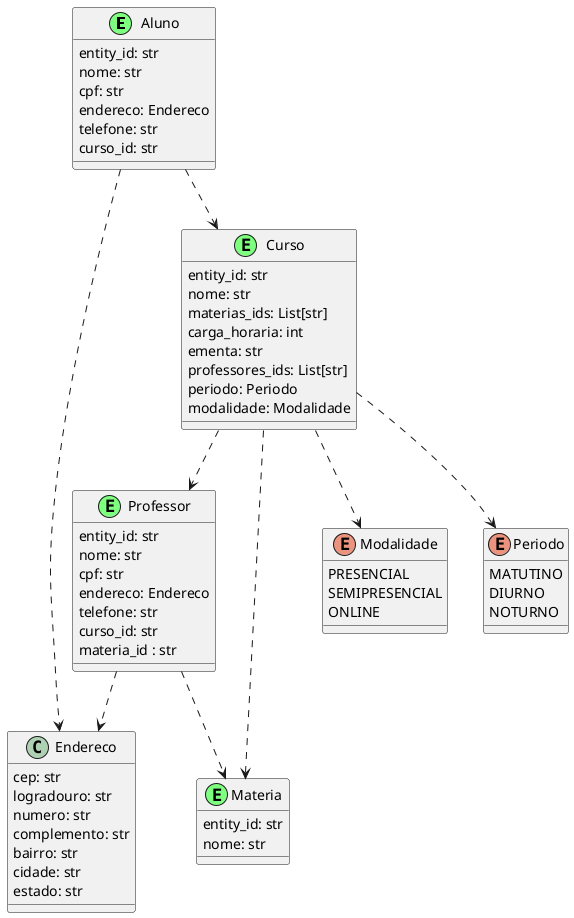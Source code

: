 @startuml
class Aluno << (E,#7fff7f) >>{
    entity_id: str
    nome: str
    cpf: str
    endereco: Endereco
    telefone: str
    curso_id: str
}

class Professor << (E,#7fff7f) >>{
    entity_id: str
    nome: str
    cpf: str
    endereco: Endereco
    telefone: str
    curso_id: str
    materia_id : str
}


class Endereco{
    cep: str
    logradouro: str
    numero: str
    complemento: str
    bairro: str
    cidade: str
    estado: str
}


class Materia << (E,#7fff7f) >>{
    entity_id: str
    nome: str
}

class Curso << (E,#7fff7f) >>{
    entity_id: str
    nome: str
    materias_ids: List[str]
    carga_horaria: int
    ementa: str
    professores_ids: List[str]
    periodo: Periodo
    modalidade: Modalidade
}

enum Modalidade{
    PRESENCIAL
    SEMIPRESENCIAL
    ONLINE
}

enum Periodo{
    MATUTINO
    DIURNO
    NOTURNO
}


Aluno..> Curso
Aluno..> Endereco
Professor..> Endereco
Professor..> Materia
Curso ..> Professor
Curso..> Periodo
Curso ..> Modalidade
Curso..> Materia


@enduml